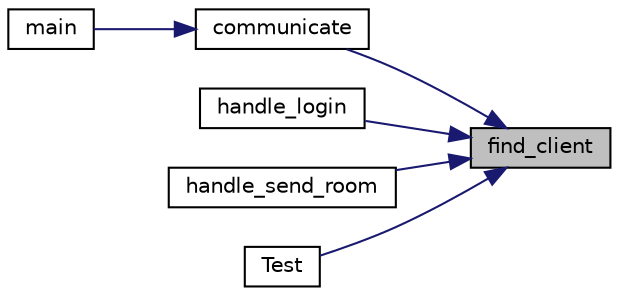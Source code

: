 digraph "find_client"
{
 // LATEX_PDF_SIZE
  edge [fontname="Helvetica",fontsize="10",labelfontname="Helvetica",labelfontsize="10"];
  node [fontname="Helvetica",fontsize="10",shape=record];
  rankdir="RL";
  Node1 [label="find_client",height=0.2,width=0.4,color="black", fillcolor="grey75", style="filled", fontcolor="black",tooltip="Find the connection_t element where the socket is equal to client sock."];
  Node1 -> Node2 [dir="back",color="midnightblue",fontsize="10",style="solid",fontname="Helvetica"];
  Node2 [label="communicate",height=0.2,width=0.4,color="black", fillcolor="white", style="filled",URL="$epoll-server_8c.html#a74dea0bd2b521f49ef5b56333432fadc",tooltip=" "];
  Node2 -> Node3 [dir="back",color="midnightblue",fontsize="10",style="solid",fontname="Helvetica"];
  Node3 [label="main",height=0.2,width=0.4,color="black", fillcolor="white", style="filled",URL="$epoll-server_8c.html#a0ddf1224851353fc92bfbff6f499fa97",tooltip=" "];
  Node1 -> Node4 [dir="back",color="midnightblue",fontsize="10",style="solid",fontname="Helvetica"];
  Node4 [label="handle_login",height=0.2,width=0.4,color="black", fillcolor="white", style="filled",URL="$handle__login_8c.html#a2d5369d95e854cafdb46f87d48849943",tooltip=" "];
  Node1 -> Node5 [dir="back",color="midnightblue",fontsize="10",style="solid",fontname="Helvetica"];
  Node5 [label="handle_send_room",height=0.2,width=0.4,color="black", fillcolor="white", style="filled",URL="$handle__send__room_8c.html#a5b36d8b0e335705a6bba7c24b920c635",tooltip=" "];
  Node1 -> Node6 [dir="back",color="midnightblue",fontsize="10",style="solid",fontname="Helvetica"];
  Node6 [label="Test",height=0.2,width=0.4,color="black", fillcolor="white", style="filled",URL="$client__test_8c.html#a35a01140d60eee4326be66d76f5ea305",tooltip=" "];
}
